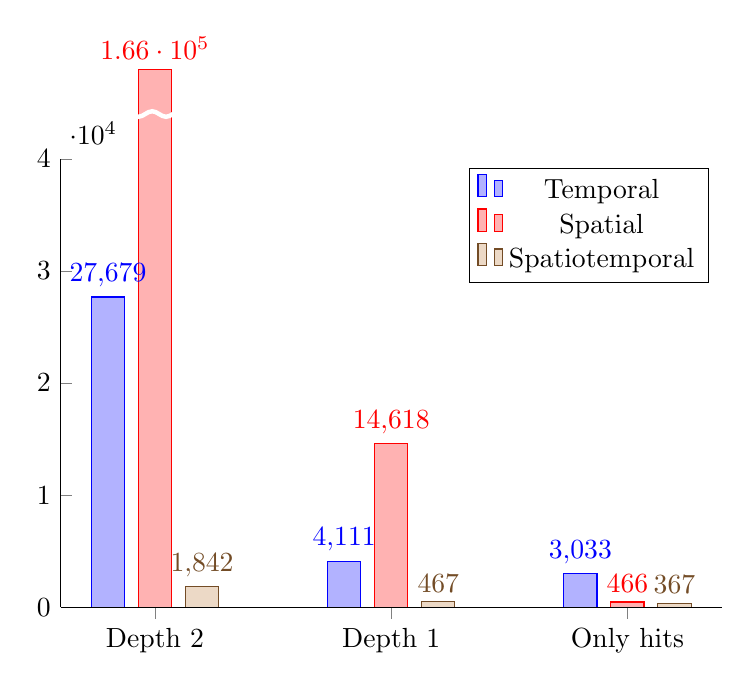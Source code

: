 \begin{tikzpicture}
	\begin{axis}[
		title{Avg. time}
		every axis plot post/.style={/pgf/number format/fixed},
		ybar=5pt,
		bar width=12pt,
		x=3cm,
		ymin=0,
		axis on top,
		ymax=40000,
		xtick=data,
		enlarge x limits=0.2,
		symbolic x coords={Depth 2, Depth 1, Only hits},
		restrict y to domain*=0:48000, % Cut values off
		visualization depends on=rawy\as\rawy, % Save the unclipped values
		after end axis/.code={ % Draw line indicating break
				\draw [ultra thick, white, decoration={snake, amplitude=1pt}, decorate] (rel axis cs:0,1.10) -- (rel axis cs:1,1.10);
			},
		nodes near coords={%
				\pgfmathprintnumber{\rawy}% Print unclipped values
			},
		axis lines*=left,
		clip=false,
		]
		\addplot coordinates {(Depth 2,27679) (Depth 1,4111) (Only hits,3033)};
		\addplot coordinates {(Depth 2,166479) (Depth 1,14618) (Only hits,466)};
		\addplot coordinates {(Depth 2,1842) (Depth 1,467) (Only hits,367)};
		\legend{Temporal, Spatial, Spatiotemporal}
	\end{axis}
\end{tikzpicture}